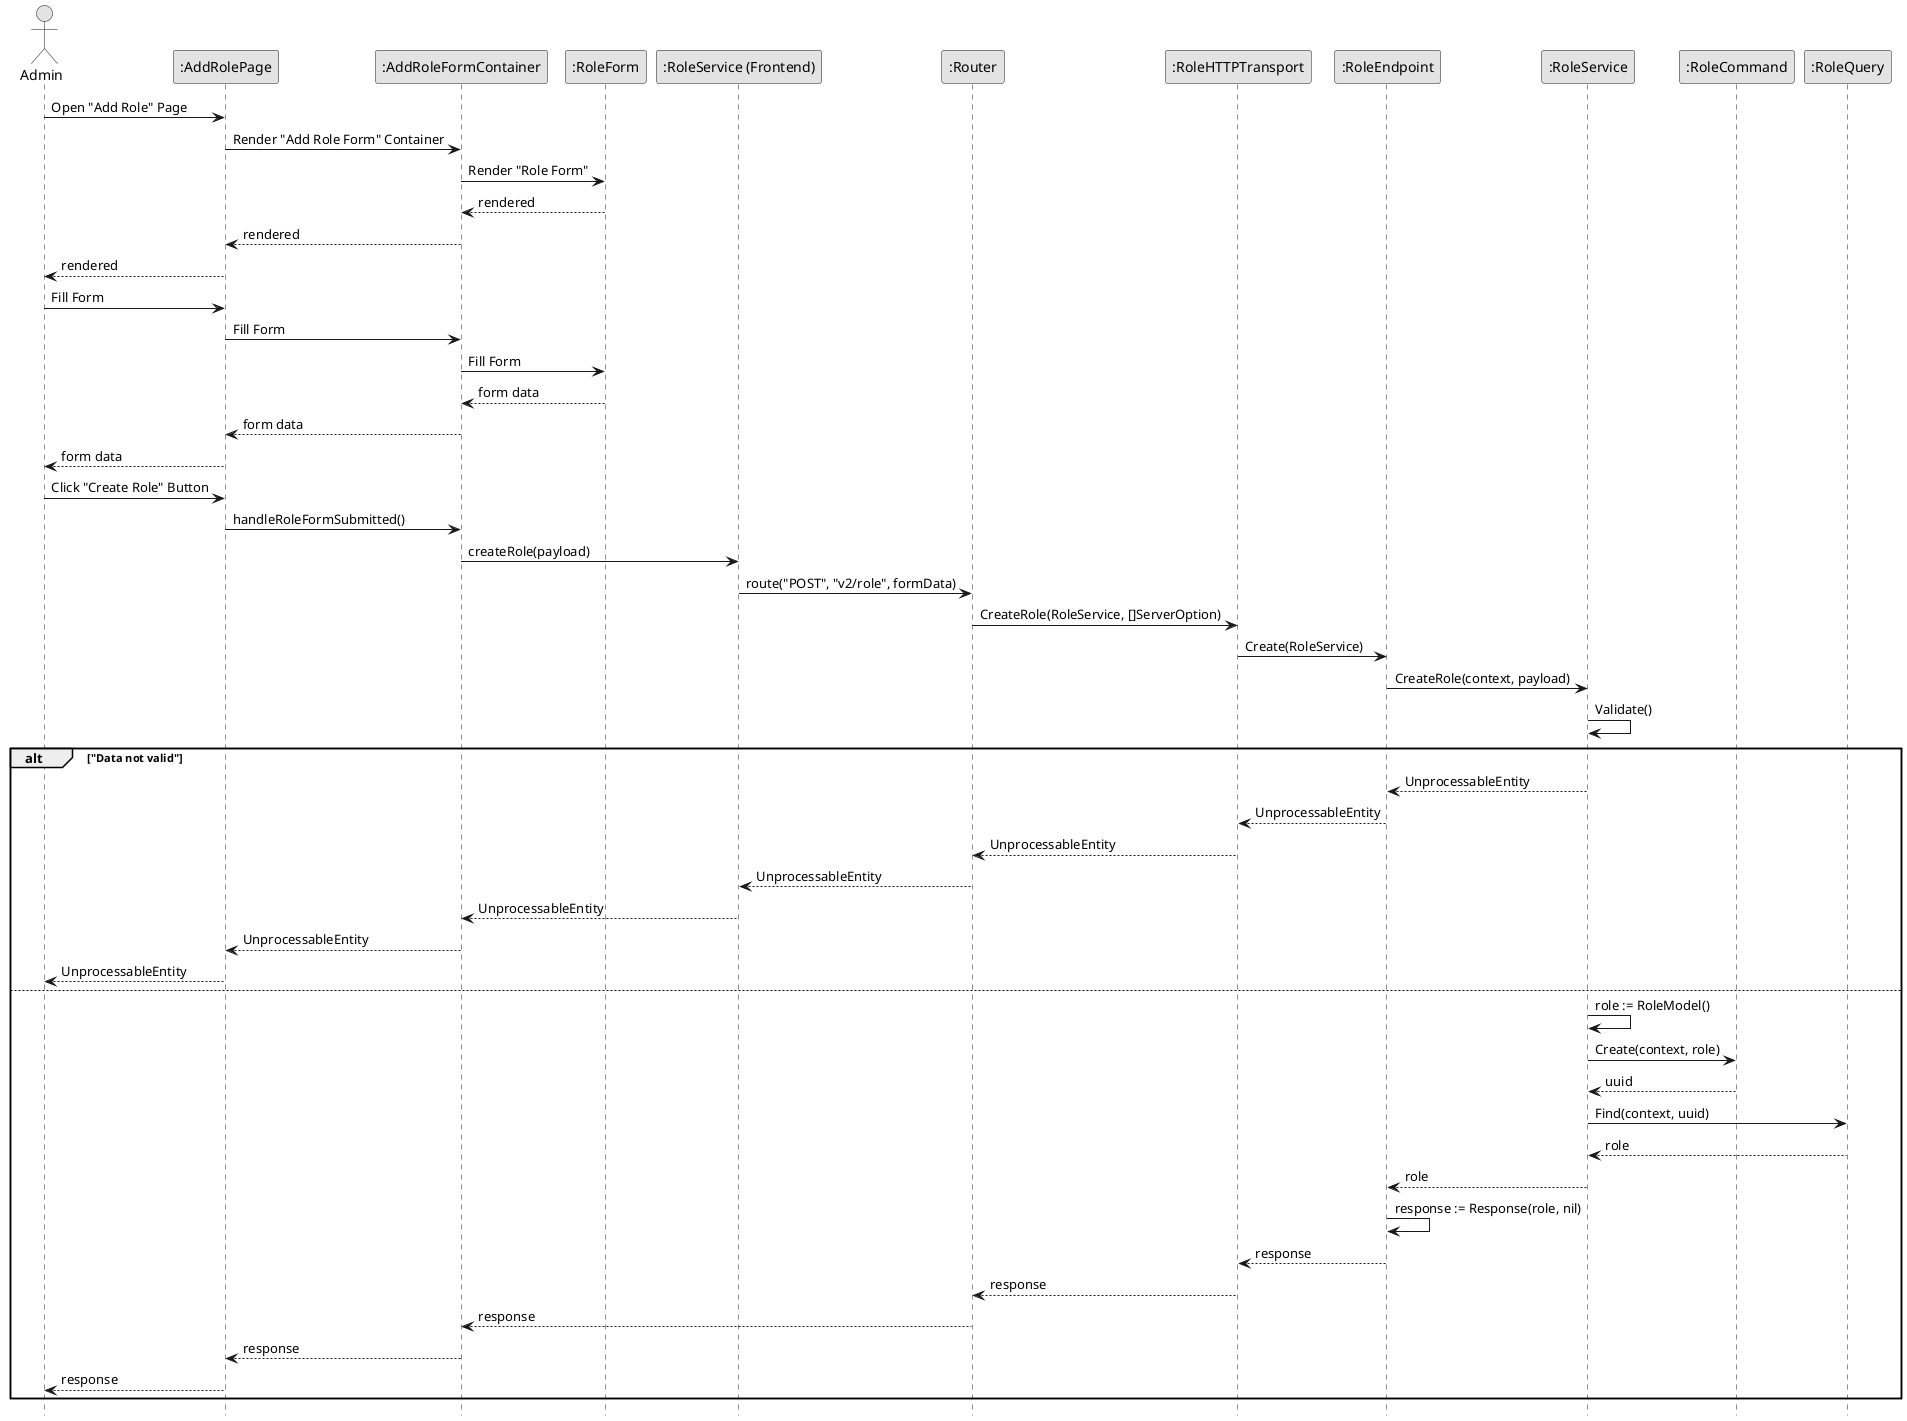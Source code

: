 @startuml CreateRole

skinparam Monochrome true
skinparam Shadowing false
hide footbox

actor Admin
participant ":AddRolePage" as AddRolePage
participant ":AddRoleFormContainer" as AddRoleFormContainer
participant ":RoleForm" as RoleForm
participant ":RoleService (Frontend)" as FERoleService
participant ":Router" as Router
participant ":RoleHTTPTransport" as RoleHTTPTransport
participant ":RoleEndpoint" as RoleEndpoint
participant ":RoleService" as RoleService
participant ":RoleCommand" as RoleCommand
participant ":RoleQuery" as RoleQuery

Admin->AddRolePage: Open "Add Role" Page
AddRolePage->AddRoleFormContainer: Render "Add Role Form" Container
AddRoleFormContainer->RoleForm: Render "Role Form"
RoleForm-->AddRoleFormContainer: rendered
AddRoleFormContainer-->AddRolePage: rendered
AddRolePage-->Admin: rendered

Admin->AddRolePage: Fill Form
AddRolePage->AddRoleFormContainer: Fill Form
AddRoleFormContainer->RoleForm: Fill Form
RoleForm-->AddRoleFormContainer: form data
AddRoleFormContainer-->AddRolePage: form data
AddRolePage-->Admin: form data

Admin->AddRolePage: Click "Create Role" Button
AddRolePage->AddRoleFormContainer: handleRoleFormSubmitted()
AddRoleFormContainer->FERoleService: createRole(payload)
FERoleService->Router: route("POST", "v2/role", formData)
Router->RoleHTTPTransport: CreateRole(RoleService, []ServerOption)
RoleHTTPTransport->RoleEndpoint: Create(RoleService)
RoleEndpoint->RoleService: CreateRole(context, payload)
RoleService->RoleService: Validate()

alt "Data not valid"
    RoleService-->RoleEndpoint: UnprocessableEntity
    RoleEndpoint-->RoleHTTPTransport: UnprocessableEntity
    RoleHTTPTransport-->Router: UnprocessableEntity
    Router-->FERoleService: UnprocessableEntity
    FERoleService-->AddRoleFormContainer: UnprocessableEntity
    AddRoleFormContainer-->AddRolePage: UnprocessableEntity
    AddRolePage-->Admin: UnprocessableEntity
else
    RoleService->RoleService: role := RoleModel()
    RoleService->RoleCommand: Create(context, role)

    RoleCommand-->RoleService: uuid
    RoleService->RoleQuery: Find(context, uuid)

    RoleQuery-->RoleService: role
    RoleService-->RoleEndpoint: role
    RoleEndpoint->RoleEndpoint: response := Response(role, nil)
    RoleEndpoint-->RoleHTTPTransport: response
    RoleHTTPTransport-->Router: response
    Router-->AddRoleFormContainer: response
    AddRoleFormContainer-->AddRolePage: response
    AddRolePage-->Admin: response
end

@enduml